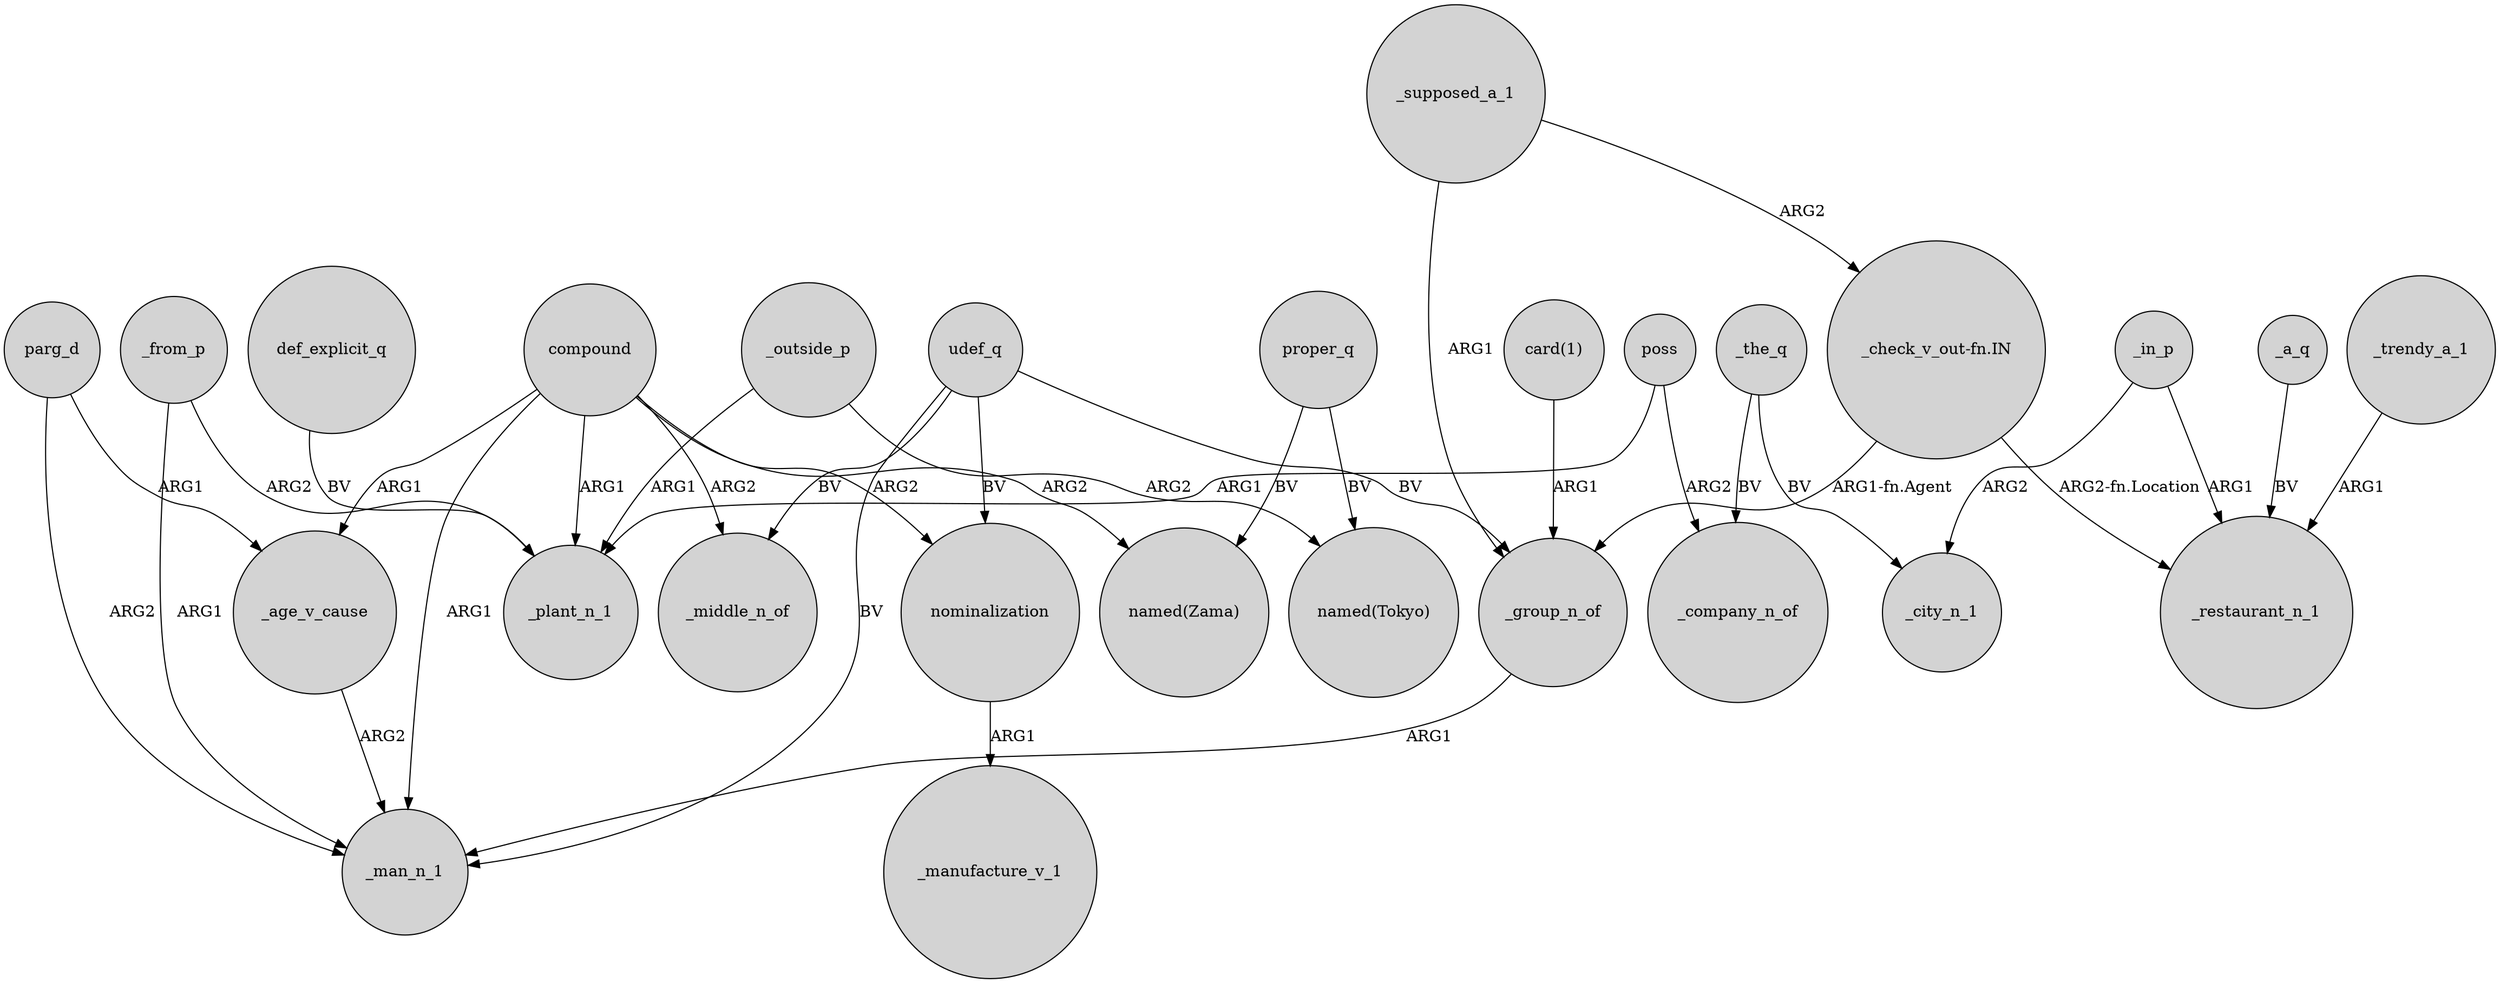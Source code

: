 digraph {
	node [shape=circle style=filled]
	poss -> _plant_n_1 [label=ARG1]
	def_explicit_q -> _plant_n_1 [label=BV]
	_age_v_cause -> _man_n_1 [label=ARG2]
	compound -> _man_n_1 [label=ARG1]
	_supposed_a_1 -> "_check_v_out-fn.IN" [label=ARG2]
	compound -> "named(Zama)" [label=ARG2]
	proper_q -> "named(Zama)" [label=BV]
	compound -> _age_v_cause [label=ARG1]
	nominalization -> _manufacture_v_1 [label=ARG1]
	_trendy_a_1 -> _restaurant_n_1 [label=ARG1]
	"_check_v_out-fn.IN" -> _restaurant_n_1 [label="ARG2-fn.Location"]
	compound -> nominalization [label=ARG2]
	_in_p -> _restaurant_n_1 [label=ARG1]
	compound -> _plant_n_1 [label=ARG1]
	proper_q -> "named(Tokyo)" [label=BV]
	_group_n_of -> _man_n_1 [label=ARG1]
	compound -> _middle_n_of [label=ARG2]
	_the_q -> _company_n_of [label=BV]
	_from_p -> _man_n_1 [label=ARG1]
	_supposed_a_1 -> _group_n_of [label=ARG1]
	_in_p -> _city_n_1 [label=ARG2]
	_outside_p -> _plant_n_1 [label=ARG1]
	udef_q -> _middle_n_of [label=BV]
	_a_q -> _restaurant_n_1 [label=BV]
	_the_q -> _city_n_1 [label=BV]
	udef_q -> nominalization [label=BV]
	"card(1)" -> _group_n_of [label=ARG1]
	_from_p -> _plant_n_1 [label=ARG2]
	udef_q -> _man_n_1 [label=BV]
	parg_d -> _age_v_cause [label=ARG1]
	parg_d -> _man_n_1 [label=ARG2]
	poss -> _company_n_of [label=ARG2]
	_outside_p -> "named(Tokyo)" [label=ARG2]
	"_check_v_out-fn.IN" -> _group_n_of [label="ARG1-fn.Agent"]
	udef_q -> _group_n_of [label=BV]
}
